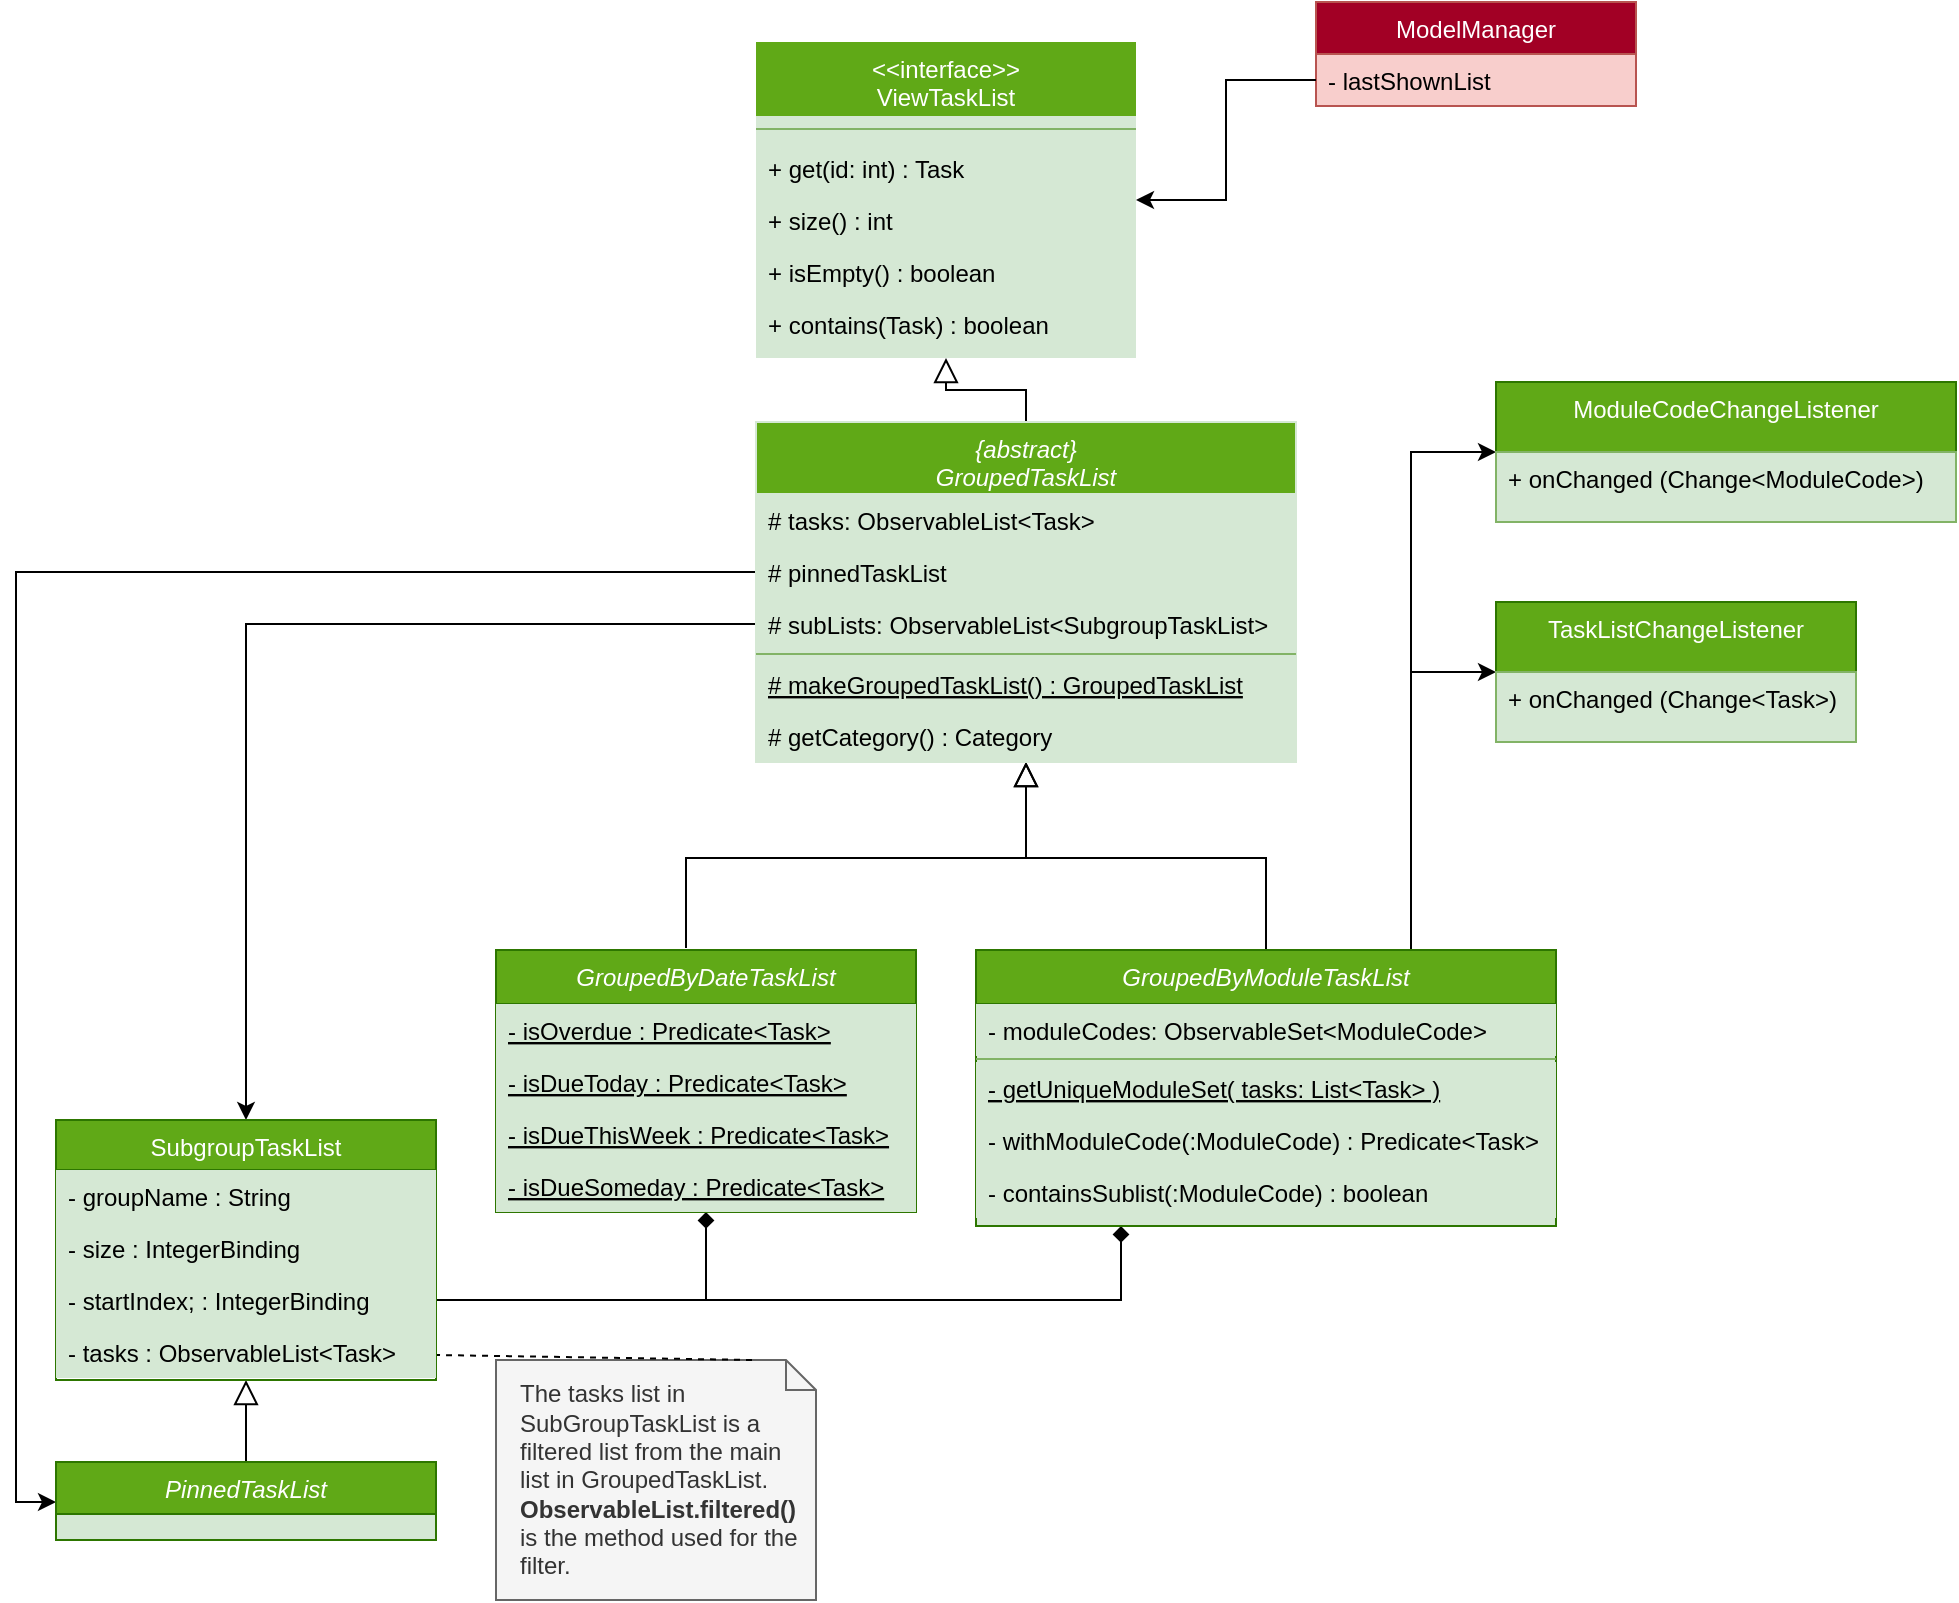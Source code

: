 <mxfile version="12.9.7" type="device"><diagram id="C5RBs43oDa-KdzZeNtuy" name="Page-1"><mxGraphModel dx="2012" dy="641" grid="1" gridSize="10" guides="1" tooltips="1" connect="1" arrows="1" fold="1" page="1" pageScale="1" pageWidth="827" pageHeight="1169" math="0" shadow="0"><root><mxCell id="WIyWlLk6GJQsqaUBKTNV-0"/><mxCell id="WIyWlLk6GJQsqaUBKTNV-1" parent="WIyWlLk6GJQsqaUBKTNV-0"/><mxCell id="zkfFHV4jXpPFQw0GAbJ--12" value="" style="endArrow=block;endSize=10;endFill=0;shadow=0;strokeWidth=1;rounded=0;edgeStyle=elbowEdgeStyle;elbow=vertical;entryX=0.5;entryY=1;entryDx=0;entryDy=0;" parent="WIyWlLk6GJQsqaUBKTNV-1" source="zkfFHV4jXpPFQw0GAbJ--6" target="zkfFHV4jXpPFQw0GAbJ--0" edge="1"><mxGeometry width="160" relative="1" as="geometry"><mxPoint x="180" y="284" as="sourcePoint"/><mxPoint x="297" y="270" as="targetPoint"/></mxGeometry></mxCell><mxCell id="OrdrLDbsiygVmOlIKMc1-15" value="" style="endArrow=block;endSize=10;endFill=0;shadow=0;strokeWidth=1;rounded=0;edgeStyle=elbowEdgeStyle;elbow=vertical;exitX=0.5;exitY=0;exitDx=0;exitDy=0;entryX=0.5;entryY=1;entryDx=0;entryDy=0;" edge="1" parent="WIyWlLk6GJQsqaUBKTNV-1" source="OrdrLDbsiygVmOlIKMc1-6" target="zkfFHV4jXpPFQw0GAbJ--6"><mxGeometry width="160" relative="1" as="geometry"><mxPoint x="305" y="320" as="sourcePoint"/><mxPoint x="320" y="499" as="targetPoint"/><Array as="points"><mxPoint x="370" y="528"/><mxPoint x="300" y="528"/><mxPoint x="320" y="528"/></Array></mxGeometry></mxCell><mxCell id="OrdrLDbsiygVmOlIKMc1-62" value="" style="edgeStyle=orthogonalEdgeStyle;rounded=0;orthogonalLoop=1;jettySize=auto;html=1;" edge="1" parent="WIyWlLk6GJQsqaUBKTNV-1" source="OrdrLDbsiygVmOlIKMc1-5" target="OrdrLDbsiygVmOlIKMc1-31"><mxGeometry relative="1" as="geometry"><mxPoint x="120" y="397" as="targetPoint"/></mxGeometry></mxCell><mxCell id="OrdrLDbsiygVmOlIKMc1-26" value="" style="endArrow=block;endSize=10;endFill=0;shadow=0;strokeWidth=1;rounded=0;edgeStyle=elbowEdgeStyle;elbow=vertical;exitX=0.5;exitY=0;exitDx=0;exitDy=0;entryX=0.5;entryY=1;entryDx=0;entryDy=0;" edge="1" parent="WIyWlLk6GJQsqaUBKTNV-1" target="zkfFHV4jXpPFQw0GAbJ--6"><mxGeometry width="160" relative="1" as="geometry"><mxPoint x="165" y="573" as="sourcePoint"/><mxPoint x="295" y="483" as="targetPoint"/><Array as="points"><mxPoint x="230" y="528"/><mxPoint x="290" y="528"/><mxPoint x="270" y="528"/><mxPoint x="280" y="528"/></Array></mxGeometry></mxCell><mxCell id="OrdrLDbsiygVmOlIKMc1-37" value="" style="endArrow=block;endSize=10;endFill=0;shadow=0;strokeWidth=1;rounded=0;edgeStyle=elbowEdgeStyle;elbow=vertical;entryX=0.5;entryY=1;entryDx=0;entryDy=0;" edge="1" source="OrdrLDbsiygVmOlIKMc1-39" target="OrdrLDbsiygVmOlIKMc1-31" parent="WIyWlLk6GJQsqaUBKTNV-1"><mxGeometry width="160" relative="1" as="geometry"><mxPoint x="-190" y="853" as="sourcePoint"/><mxPoint x="-73" y="839" as="targetPoint"/></mxGeometry></mxCell><mxCell id="zkfFHV4jXpPFQw0GAbJ--17" value="ModelManager" style="swimlane;fontStyle=0;align=center;verticalAlign=middle;childLayout=stackLayout;horizontal=1;startSize=26;horizontalStack=0;resizeParent=1;resizeLast=0;collapsible=1;marginBottom=0;rounded=0;shadow=0;strokeWidth=1;labelBackgroundColor=none;fillColor=#A20025;strokeColor=#b85450;fontFamily=Helvetica;fontColor=#FFFFFF;" parent="WIyWlLk6GJQsqaUBKTNV-1" vertex="1"><mxGeometry x="480" y="100" width="160" height="52" as="geometry"><mxRectangle x="508" y="120" width="160" height="26" as="alternateBounds"/></mxGeometry></mxCell><mxCell id="zkfFHV4jXpPFQw0GAbJ--18" value="- lastShownList" style="text;align=left;verticalAlign=top;spacingLeft=4;spacingRight=4;overflow=hidden;rotatable=0;points=[[0,0.5],[1,0.5]];portConstraint=eastwest;fillColor=#f8cecc;strokeColor=#b85450;" parent="zkfFHV4jXpPFQw0GAbJ--17" vertex="1"><mxGeometry y="26" width="160" height="26" as="geometry"/></mxCell><mxCell id="OrdrLDbsiygVmOlIKMc1-65" style="edgeStyle=orthogonalEdgeStyle;rounded=0;orthogonalLoop=1;jettySize=auto;html=1;exitX=1;exitY=0.5;exitDx=0;exitDy=0;entryX=0.5;entryY=1;entryDx=0;entryDy=0;endArrow=diamond;endFill=1;" edge="1" parent="WIyWlLk6GJQsqaUBKTNV-1" source="OrdrLDbsiygVmOlIKMc1-36" target="OrdrLDbsiygVmOlIKMc1-19"><mxGeometry relative="1" as="geometry"/></mxCell><mxCell id="OrdrLDbsiygVmOlIKMc1-66" style="edgeStyle=orthogonalEdgeStyle;rounded=0;orthogonalLoop=1;jettySize=auto;html=1;exitX=1;exitY=0.5;exitDx=0;exitDy=0;entryX=0.25;entryY=1;entryDx=0;entryDy=0;endArrow=diamond;endFill=1;" edge="1" parent="WIyWlLk6GJQsqaUBKTNV-1" source="OrdrLDbsiygVmOlIKMc1-36" target="OrdrLDbsiygVmOlIKMc1-6"><mxGeometry relative="1" as="geometry"/></mxCell><mxCell id="OrdrLDbsiygVmOlIKMc1-67" style="edgeStyle=orthogonalEdgeStyle;rounded=0;orthogonalLoop=1;jettySize=auto;html=1;exitX=0;exitY=0.5;exitDx=0;exitDy=0;entryX=0;entryY=0.5;entryDx=0;entryDy=0;endArrow=classic;endFill=1;" edge="1" parent="WIyWlLk6GJQsqaUBKTNV-1" source="zkfFHV4jXpPFQw0GAbJ--7" target="OrdrLDbsiygVmOlIKMc1-39"><mxGeometry relative="1" as="geometry"><Array as="points"><mxPoint x="-170" y="385"/><mxPoint x="-170" y="850"/><mxPoint x="-150" y="850"/></Array></mxGeometry></mxCell><mxCell id="OrdrLDbsiygVmOlIKMc1-74" style="edgeStyle=orthogonalEdgeStyle;rounded=0;orthogonalLoop=1;jettySize=auto;html=1;exitX=0;exitY=0.75;exitDx=0;exitDy=0;endArrow=classic;endFill=1;" edge="1" parent="WIyWlLk6GJQsqaUBKTNV-1" source="zkfFHV4jXpPFQw0GAbJ--17" target="zkfFHV4jXpPFQw0GAbJ--0"><mxGeometry relative="1" as="geometry"/></mxCell><mxCell id="zkfFHV4jXpPFQw0GAbJ--0" value="&lt;&lt;interface&gt;&gt;&#xA;ViewTaskList&#xA;" style="swimlane;fontStyle=0;align=center;verticalAlign=top;childLayout=stackLayout;horizontal=1;startSize=37;horizontalStack=0;resizeParent=1;resizeLast=0;collapsible=1;marginBottom=0;rounded=0;shadow=0;strokeWidth=1;fillColor=#60a917;strokeColor=none;swimlaneFillColor=#D5E8D4;fontColor=#ffffff;" parent="WIyWlLk6GJQsqaUBKTNV-1" vertex="1"><mxGeometry x="200" y="120" width="190" height="158" as="geometry"><mxRectangle x="230" y="140" width="160" height="26" as="alternateBounds"/></mxGeometry></mxCell><mxCell id="OrdrLDbsiygVmOlIKMc1-99" value="" style="line;html=1;strokeWidth=1;align=left;verticalAlign=middle;spacingTop=-1;spacingLeft=3;spacingRight=3;rotatable=0;labelPosition=right;points=[];portConstraint=eastwest;fillColor=#d5e8d4;strokeColor=#82b366;shadow=0;gradientColor=none;" vertex="1" parent="zkfFHV4jXpPFQw0GAbJ--0"><mxGeometry y="37" width="190" height="13" as="geometry"/></mxCell><mxCell id="OrdrLDbsiygVmOlIKMc1-0" value="+ get(id: int) : Task" style="text;align=left;verticalAlign=top;spacingLeft=4;spacingRight=4;overflow=hidden;rotatable=0;points=[[0,0.5],[1,0.5]];portConstraint=eastwest;fillColor=#d5e8d4;strokeColor=none;" vertex="1" parent="zkfFHV4jXpPFQw0GAbJ--0"><mxGeometry y="50" width="190" height="26" as="geometry"/></mxCell><mxCell id="zkfFHV4jXpPFQw0GAbJ--2" value="+ size() : int" style="text;align=left;verticalAlign=top;spacingLeft=4;spacingRight=4;overflow=hidden;rotatable=0;points=[[0,0.5],[1,0.5]];portConstraint=eastwest;rounded=0;shadow=0;html=0;fillColor=#d5e8d4;strokeColor=none;" parent="zkfFHV4jXpPFQw0GAbJ--0" vertex="1"><mxGeometry y="76" width="190" height="26" as="geometry"/></mxCell><mxCell id="zkfFHV4jXpPFQw0GAbJ--5" value="+ isEmpty() : boolean" style="text;align=left;verticalAlign=top;spacingLeft=4;spacingRight=4;overflow=hidden;rotatable=0;points=[[0,0.5],[1,0.5]];portConstraint=eastwest;fillColor=#d5e8d4;strokeColor=none;" parent="zkfFHV4jXpPFQw0GAbJ--0" vertex="1"><mxGeometry y="102" width="190" height="26" as="geometry"/></mxCell><mxCell id="OrdrLDbsiygVmOlIKMc1-16" value="+ contains(Task) : boolean" style="text;align=left;verticalAlign=top;spacingLeft=4;spacingRight=4;overflow=hidden;rotatable=0;points=[[0,0.5],[1,0.5]];portConstraint=eastwest;fillColor=#d5e8d4;strokeColor=none;" vertex="1" parent="zkfFHV4jXpPFQw0GAbJ--0"><mxGeometry y="128" width="190" height="26" as="geometry"/></mxCell><mxCell id="OrdrLDbsiygVmOlIKMc1-78" value="&lt;div&gt;The tasks list in SubGroupTaskList is a filtered list from the main list in GroupedTaskList.&lt;/div&gt;&lt;div&gt;&lt;b&gt;ObservableList.filtered()&lt;/b&gt; is the method used for the filter.&lt;br&gt;&lt;/div&gt;" style="shape=note;size=15;align=left;spacingLeft=10;html=1;whiteSpace=wrap;fillColor=#f5f5f5;strokeColor=#666666;fontColor=#333333;" vertex="1" parent="WIyWlLk6GJQsqaUBKTNV-1"><mxGeometry x="70" y="779" width="160" height="120" as="geometry"/></mxCell><mxCell id="OrdrLDbsiygVmOlIKMc1-80" value="" style="edgeStyle=none;endArrow=none;exitX=0.8;exitY=0;dashed=1;html=1;" edge="1" source="OrdrLDbsiygVmOlIKMc1-78" parent="WIyWlLk6GJQsqaUBKTNV-1" target="OrdrLDbsiygVmOlIKMc1-33"><mxGeometry x="1" relative="1" as="geometry"><mxPoint x="-200" y="661" as="targetPoint"/></mxGeometry></mxCell><mxCell id="zkfFHV4jXpPFQw0GAbJ--6" value="{abstract}&#xA;GroupedTaskList&#xA;" style="swimlane;fontStyle=2;align=center;verticalAlign=top;childLayout=stackLayout;horizontal=1;startSize=36;horizontalStack=0;resizeParent=1;resizeLast=0;collapsible=1;marginBottom=0;rounded=0;shadow=0;strokeWidth=1;fillColor=#60a917;strokeColor=#D5E8D4;fontColor=#ffffff;swimlaneFillColor=#D5E8D4;" parent="WIyWlLk6GJQsqaUBKTNV-1" vertex="1"><mxGeometry x="200" y="310" width="270" height="170" as="geometry"><mxRectangle x="130" y="380" width="160" height="26" as="alternateBounds"/></mxGeometry></mxCell><mxCell id="zkfFHV4jXpPFQw0GAbJ--8" value="# tasks: ObservableList&lt;Task&gt;" style="text;align=left;verticalAlign=top;spacingLeft=4;spacingRight=4;overflow=hidden;rotatable=0;points=[[0,0.5],[1,0.5]];portConstraint=eastwest;rounded=0;shadow=0;html=0;fillColor=#d5e8d4;strokeColor=none;" parent="zkfFHV4jXpPFQw0GAbJ--6" vertex="1"><mxGeometry y="36" width="270" height="26" as="geometry"/></mxCell><mxCell id="zkfFHV4jXpPFQw0GAbJ--7" value="# pinnedTaskList" style="text;align=left;verticalAlign=top;spacingLeft=4;spacingRight=4;overflow=hidden;rotatable=0;points=[[0,0.5],[1,0.5]];portConstraint=eastwest;fillColor=#d5e8d4;strokeColor=none;" parent="zkfFHV4jXpPFQw0GAbJ--6" vertex="1"><mxGeometry y="62" width="270" height="26" as="geometry"/></mxCell><mxCell id="OrdrLDbsiygVmOlIKMc1-5" value="# subLists: ObservableList&lt;SubgroupTaskList&gt;" style="text;align=left;verticalAlign=top;spacingLeft=4;spacingRight=4;overflow=hidden;rotatable=0;points=[[0,0.5],[1,0.5]];portConstraint=eastwest;rounded=0;shadow=0;html=0;fillColor=#d5e8d4;strokeColor=none;" vertex="1" parent="zkfFHV4jXpPFQw0GAbJ--6"><mxGeometry y="88" width="270" height="26" as="geometry"/></mxCell><mxCell id="zkfFHV4jXpPFQw0GAbJ--9" value="" style="line;html=1;strokeWidth=1;align=left;verticalAlign=middle;spacingTop=-1;spacingLeft=3;spacingRight=3;rotatable=0;labelPosition=right;points=[];portConstraint=eastwest;fillColor=#d5e8d4;strokeColor=#82b366;shadow=0;gradientColor=none;" parent="zkfFHV4jXpPFQw0GAbJ--6" vertex="1"><mxGeometry y="114" width="270" height="4" as="geometry"/></mxCell><mxCell id="OrdrLDbsiygVmOlIKMc1-19" value="GroupedByDateTaskList" style="swimlane;fontStyle=2;align=center;verticalAlign=top;childLayout=stackLayout;horizontal=1;startSize=27;horizontalStack=0;resizeParent=1;resizeLast=0;collapsible=1;marginBottom=0;rounded=0;shadow=0;strokeWidth=1;fillColor=#60a917;strokeColor=#2D7600;fontColor=#ffffff;" vertex="1" parent="WIyWlLk6GJQsqaUBKTNV-1"><mxGeometry x="70" y="574" width="210" height="131" as="geometry"><mxRectangle x="130" y="380" width="160" height="26" as="alternateBounds"/></mxGeometry></mxCell><mxCell id="OrdrLDbsiygVmOlIKMc1-20" value="- isOverdue : Predicate&lt;Task&gt; " style="text;align=left;verticalAlign=top;spacingLeft=4;spacingRight=4;overflow=hidden;rotatable=0;points=[[0,0.5],[1,0.5]];portConstraint=eastwest;fontStyle=4;fillColor=#d5e8d4;strokeColor=none;" vertex="1" parent="OrdrLDbsiygVmOlIKMc1-19"><mxGeometry y="27" width="210" height="26" as="geometry"/></mxCell><mxCell id="OrdrLDbsiygVmOlIKMc1-21" value="- isDueToday : Predicate&lt;Task&gt;" style="text;align=left;verticalAlign=top;spacingLeft=4;spacingRight=4;overflow=hidden;rotatable=0;points=[[0,0.5],[1,0.5]];portConstraint=eastwest;rounded=0;shadow=0;html=0;fontStyle=4;fillColor=#d5e8d4;strokeColor=none;" vertex="1" parent="OrdrLDbsiygVmOlIKMc1-19"><mxGeometry y="53" width="210" height="26" as="geometry"/></mxCell><mxCell id="OrdrLDbsiygVmOlIKMc1-22" value="- isDueThisWeek : Predicate&lt;Task&gt; " style="text;align=left;verticalAlign=top;spacingLeft=4;spacingRight=4;overflow=hidden;rotatable=0;points=[[0,0.5],[1,0.5]];portConstraint=eastwest;rounded=0;shadow=0;html=0;fontStyle=4;fillColor=#d5e8d4;strokeColor=none;" vertex="1" parent="OrdrLDbsiygVmOlIKMc1-19"><mxGeometry y="79" width="210" height="26" as="geometry"/></mxCell><mxCell id="OrdrLDbsiygVmOlIKMc1-29" value="- isDueSomeday : Predicate&lt;Task&gt; " style="text;align=left;verticalAlign=top;spacingLeft=4;spacingRight=4;overflow=hidden;rotatable=0;points=[[0,0.5],[1,0.5]];portConstraint=eastwest;rounded=0;shadow=0;html=0;fontStyle=4;fillColor=#d5e8d4;strokeColor=none;" vertex="1" parent="OrdrLDbsiygVmOlIKMc1-19"><mxGeometry y="105" width="210" height="26" as="geometry"/></mxCell><mxCell id="OrdrLDbsiygVmOlIKMc1-31" value="SubgroupTaskList" style="swimlane;fontStyle=0;align=center;verticalAlign=top;childLayout=stackLayout;horizontal=1;startSize=25;horizontalStack=0;resizeParent=1;resizeLast=0;collapsible=1;marginBottom=0;rounded=0;shadow=0;strokeWidth=1;fillColor=#60a917;strokeColor=#2D7600;fontColor=#ffffff;" vertex="1" parent="WIyWlLk6GJQsqaUBKTNV-1"><mxGeometry x="-150" y="659" width="190" height="130" as="geometry"><mxRectangle x="230" y="140" width="160" height="26" as="alternateBounds"/></mxGeometry></mxCell><mxCell id="OrdrLDbsiygVmOlIKMc1-34" value="- groupName : String " style="text;align=left;verticalAlign=top;spacingLeft=4;spacingRight=4;overflow=hidden;rotatable=0;points=[[0,0.5],[1,0.5]];portConstraint=eastwest;rounded=0;shadow=0;html=0;fillColor=#d5e8d4;strokeColor=none;" vertex="1" parent="OrdrLDbsiygVmOlIKMc1-31"><mxGeometry y="25" width="190" height="26" as="geometry"/></mxCell><mxCell id="OrdrLDbsiygVmOlIKMc1-35" value="- size : IntegerBinding " style="text;align=left;verticalAlign=top;spacingLeft=4;spacingRight=4;overflow=hidden;rotatable=0;points=[[0,0.5],[1,0.5]];portConstraint=eastwest;fillColor=#d5e8d4;strokeColor=none;" vertex="1" parent="OrdrLDbsiygVmOlIKMc1-31"><mxGeometry y="51" width="190" height="26" as="geometry"/></mxCell><mxCell id="OrdrLDbsiygVmOlIKMc1-36" value="- startIndex; : IntegerBinding " style="text;align=left;verticalAlign=top;spacingLeft=4;spacingRight=4;overflow=hidden;rotatable=0;points=[[0,0.5],[1,0.5]];portConstraint=eastwest;fillColor=#d5e8d4;strokeColor=none;" vertex="1" parent="OrdrLDbsiygVmOlIKMc1-31"><mxGeometry y="77" width="190" height="26" as="geometry"/></mxCell><mxCell id="OrdrLDbsiygVmOlIKMc1-33" value="-  tasks : ObservableList&lt;Task&gt;" style="text;align=left;verticalAlign=top;spacingLeft=4;spacingRight=4;overflow=hidden;rotatable=0;points=[[0,0.5],[1,0.5]];portConstraint=eastwest;fillColor=#d5e8d4;strokeColor=none;" vertex="1" parent="OrdrLDbsiygVmOlIKMc1-31"><mxGeometry y="103" width="190" height="26" as="geometry"/></mxCell><mxCell id="OrdrLDbsiygVmOlIKMc1-93" style="edgeStyle=orthogonalEdgeStyle;rounded=0;orthogonalLoop=1;jettySize=auto;html=1;exitX=0.75;exitY=0;exitDx=0;exitDy=0;entryX=0;entryY=0.5;entryDx=0;entryDy=0;endArrow=classic;endFill=1;" edge="1" parent="WIyWlLk6GJQsqaUBKTNV-1" source="OrdrLDbsiygVmOlIKMc1-6" target="OrdrLDbsiygVmOlIKMc1-85"><mxGeometry relative="1" as="geometry"/></mxCell><mxCell id="OrdrLDbsiygVmOlIKMc1-94" style="edgeStyle=orthogonalEdgeStyle;rounded=0;orthogonalLoop=1;jettySize=auto;html=1;exitX=0.75;exitY=0;exitDx=0;exitDy=0;entryX=0;entryY=0.5;entryDx=0;entryDy=0;endArrow=classic;endFill=1;" edge="1" parent="WIyWlLk6GJQsqaUBKTNV-1" source="OrdrLDbsiygVmOlIKMc1-6" target="OrdrLDbsiygVmOlIKMc1-2"><mxGeometry relative="1" as="geometry"/></mxCell><mxCell id="OrdrLDbsiygVmOlIKMc1-6" value="GroupedByModuleTaskList" style="swimlane;fontStyle=2;align=center;verticalAlign=top;childLayout=stackLayout;horizontal=1;startSize=27;horizontalStack=0;resizeParent=1;resizeLast=0;collapsible=1;marginBottom=0;rounded=0;shadow=0;strokeWidth=1;fillColor=#60a917;strokeColor=#2D7600;swimlaneFillColor=#D5E8D4;fontColor=#ffffff;" vertex="1" parent="WIyWlLk6GJQsqaUBKTNV-1"><mxGeometry x="310" y="574" width="290" height="138" as="geometry"><mxRectangle x="130" y="380" width="160" height="26" as="alternateBounds"/></mxGeometry></mxCell><mxCell id="OrdrLDbsiygVmOlIKMc1-28" value="- moduleCodes: ObservableSet&lt;ModuleCode&gt;" style="text;align=left;verticalAlign=top;spacingLeft=4;spacingRight=4;overflow=hidden;rotatable=0;points=[[0,0.5],[1,0.5]];portConstraint=eastwest;rounded=0;shadow=0;html=0;fillColor=#d5e8d4;strokeColor=none;" vertex="1" parent="OrdrLDbsiygVmOlIKMc1-6"><mxGeometry y="27" width="290" height="26" as="geometry"/></mxCell><mxCell id="OrdrLDbsiygVmOlIKMc1-10" value="" style="line;html=1;strokeWidth=1;align=left;verticalAlign=middle;spacingTop=-1;spacingLeft=3;spacingRight=3;rotatable=0;labelPosition=right;points=[];portConstraint=eastwest;fillColor=#ffffff;strokeColor=#82b366;" vertex="1" parent="OrdrLDbsiygVmOlIKMc1-6"><mxGeometry y="53" width="290" height="3" as="geometry"/></mxCell><mxCell id="OrdrLDbsiygVmOlIKMc1-11" value="- getUniqueModuleSet( tasks: List&lt;Task&gt; )" style="text;align=left;verticalAlign=top;spacingLeft=4;spacingRight=4;overflow=hidden;rotatable=0;points=[[0,0.5],[1,0.5]];portConstraint=eastwest;fontStyle=4;fillColor=#d5e8d4;strokeColor=none;" vertex="1" parent="OrdrLDbsiygVmOlIKMc1-6"><mxGeometry y="56" width="290" height="26" as="geometry"/></mxCell><mxCell id="OrdrLDbsiygVmOlIKMc1-12" value="- withModuleCode(:ModuleCode) : Predicate&lt;Task&gt;" style="text;align=left;verticalAlign=top;spacingLeft=4;spacingRight=4;overflow=hidden;rotatable=0;points=[[0,0.5],[1,0.5]];portConstraint=eastwest;fillColor=#d5e8d4;strokeColor=none;" vertex="1" parent="OrdrLDbsiygVmOlIKMc1-6"><mxGeometry y="82" width="290" height="26" as="geometry"/></mxCell><mxCell id="OrdrLDbsiygVmOlIKMc1-27" value="- containsSublist(:ModuleCode) : boolean" style="text;align=left;verticalAlign=top;spacingLeft=4;spacingRight=4;overflow=hidden;rotatable=0;points=[[0,0.5],[1,0.5]];portConstraint=eastwest;fillColor=#d5e8d4;strokeColor=none;" vertex="1" parent="OrdrLDbsiygVmOlIKMc1-6"><mxGeometry y="108" width="290" height="26" as="geometry"/></mxCell><mxCell id="OrdrLDbsiygVmOlIKMc1-85" value="ModuleCodeChangeListener" style="swimlane;fontStyle=0;align=center;verticalAlign=top;childLayout=stackLayout;horizontal=1;startSize=35;horizontalStack=0;resizeParent=1;resizeLast=0;collapsible=1;marginBottom=0;rounded=0;shadow=0;strokeWidth=1;fillColor=#60a917;strokeColor=#2D7600;fontColor=#ffffff;" vertex="1" parent="WIyWlLk6GJQsqaUBKTNV-1"><mxGeometry x="570" y="290" width="230" height="70" as="geometry"><mxRectangle x="340" y="380" width="170" height="26" as="alternateBounds"/></mxGeometry></mxCell><mxCell id="OrdrLDbsiygVmOlIKMc1-86" value="+ onChanged (Change&lt;ModuleCode&gt;)" style="text;align=left;verticalAlign=top;spacingLeft=4;spacingRight=4;overflow=hidden;rotatable=0;points=[[0,0.5],[1,0.5]];portConstraint=eastwest;fillColor=#d5e8d4;strokeColor=#82b366;" vertex="1" parent="OrdrLDbsiygVmOlIKMc1-85"><mxGeometry y="35" width="230" height="35" as="geometry"/></mxCell><mxCell id="OrdrLDbsiygVmOlIKMc1-2" value="TaskListChangeListener" style="swimlane;fontStyle=0;align=center;verticalAlign=top;childLayout=stackLayout;horizontal=1;startSize=35;horizontalStack=0;resizeParent=1;resizeLast=0;collapsible=1;marginBottom=0;rounded=0;shadow=0;strokeWidth=1;fillColor=#60a917;strokeColor=#2D7600;fontColor=#ffffff;" vertex="1" parent="WIyWlLk6GJQsqaUBKTNV-1"><mxGeometry x="570" y="400" width="180" height="70" as="geometry"><mxRectangle x="340" y="380" width="170" height="26" as="alternateBounds"/></mxGeometry></mxCell><mxCell id="OrdrLDbsiygVmOlIKMc1-3" value="+ onChanged (Change&lt;Task&gt;)" style="text;align=left;verticalAlign=top;spacingLeft=4;spacingRight=4;overflow=hidden;rotatable=0;points=[[0,0.5],[1,0.5]];portConstraint=eastwest;fillColor=#d5e8d4;strokeColor=#82b366;" vertex="1" parent="OrdrLDbsiygVmOlIKMc1-2"><mxGeometry y="35" width="180" height="35" as="geometry"/></mxCell><mxCell id="zkfFHV4jXpPFQw0GAbJ--10" value="# makeGroupedTaskList() : GroupedTaskList" style="text;align=left;verticalAlign=top;spacingLeft=4;spacingRight=4;overflow=hidden;rotatable=0;points=[[0,0.5],[1,0.5]];portConstraint=eastwest;fontStyle=4;fillColor=#d5e8d4;strokeColor=none;gradientColor=none;" parent="WIyWlLk6GJQsqaUBKTNV-1" vertex="1"><mxGeometry x="200" y="428" width="270" height="26" as="geometry"/></mxCell><mxCell id="zkfFHV4jXpPFQw0GAbJ--11" value="# getCategory() : Category" style="text;align=left;verticalAlign=top;spacingLeft=4;spacingRight=4;overflow=hidden;rotatable=0;points=[[0,0.5],[1,0.5]];portConstraint=eastwest;fillColor=#d5e8d4;strokeColor=none;" parent="WIyWlLk6GJQsqaUBKTNV-1" vertex="1"><mxGeometry x="200" y="454" width="270" height="26" as="geometry"/></mxCell><mxCell id="OrdrLDbsiygVmOlIKMc1-39" value="PinnedTaskList" style="swimlane;fontStyle=2;align=center;verticalAlign=middle;childLayout=stackLayout;horizontal=1;startSize=26;horizontalStack=0;resizeParent=1;resizeLast=0;collapsible=1;marginBottom=0;rounded=0;shadow=0;strokeWidth=1;fillColor=#60a917;strokeColor=#2D7600;fontColor=#ffffff;swimlaneFillColor=#D5E8D4;" vertex="1" parent="WIyWlLk6GJQsqaUBKTNV-1"><mxGeometry x="-150" y="830" width="190" height="39" as="geometry"><mxRectangle x="-135" y="819" width="160" height="19" as="alternateBounds"/></mxGeometry></mxCell></root></mxGraphModel></diagram></mxfile>